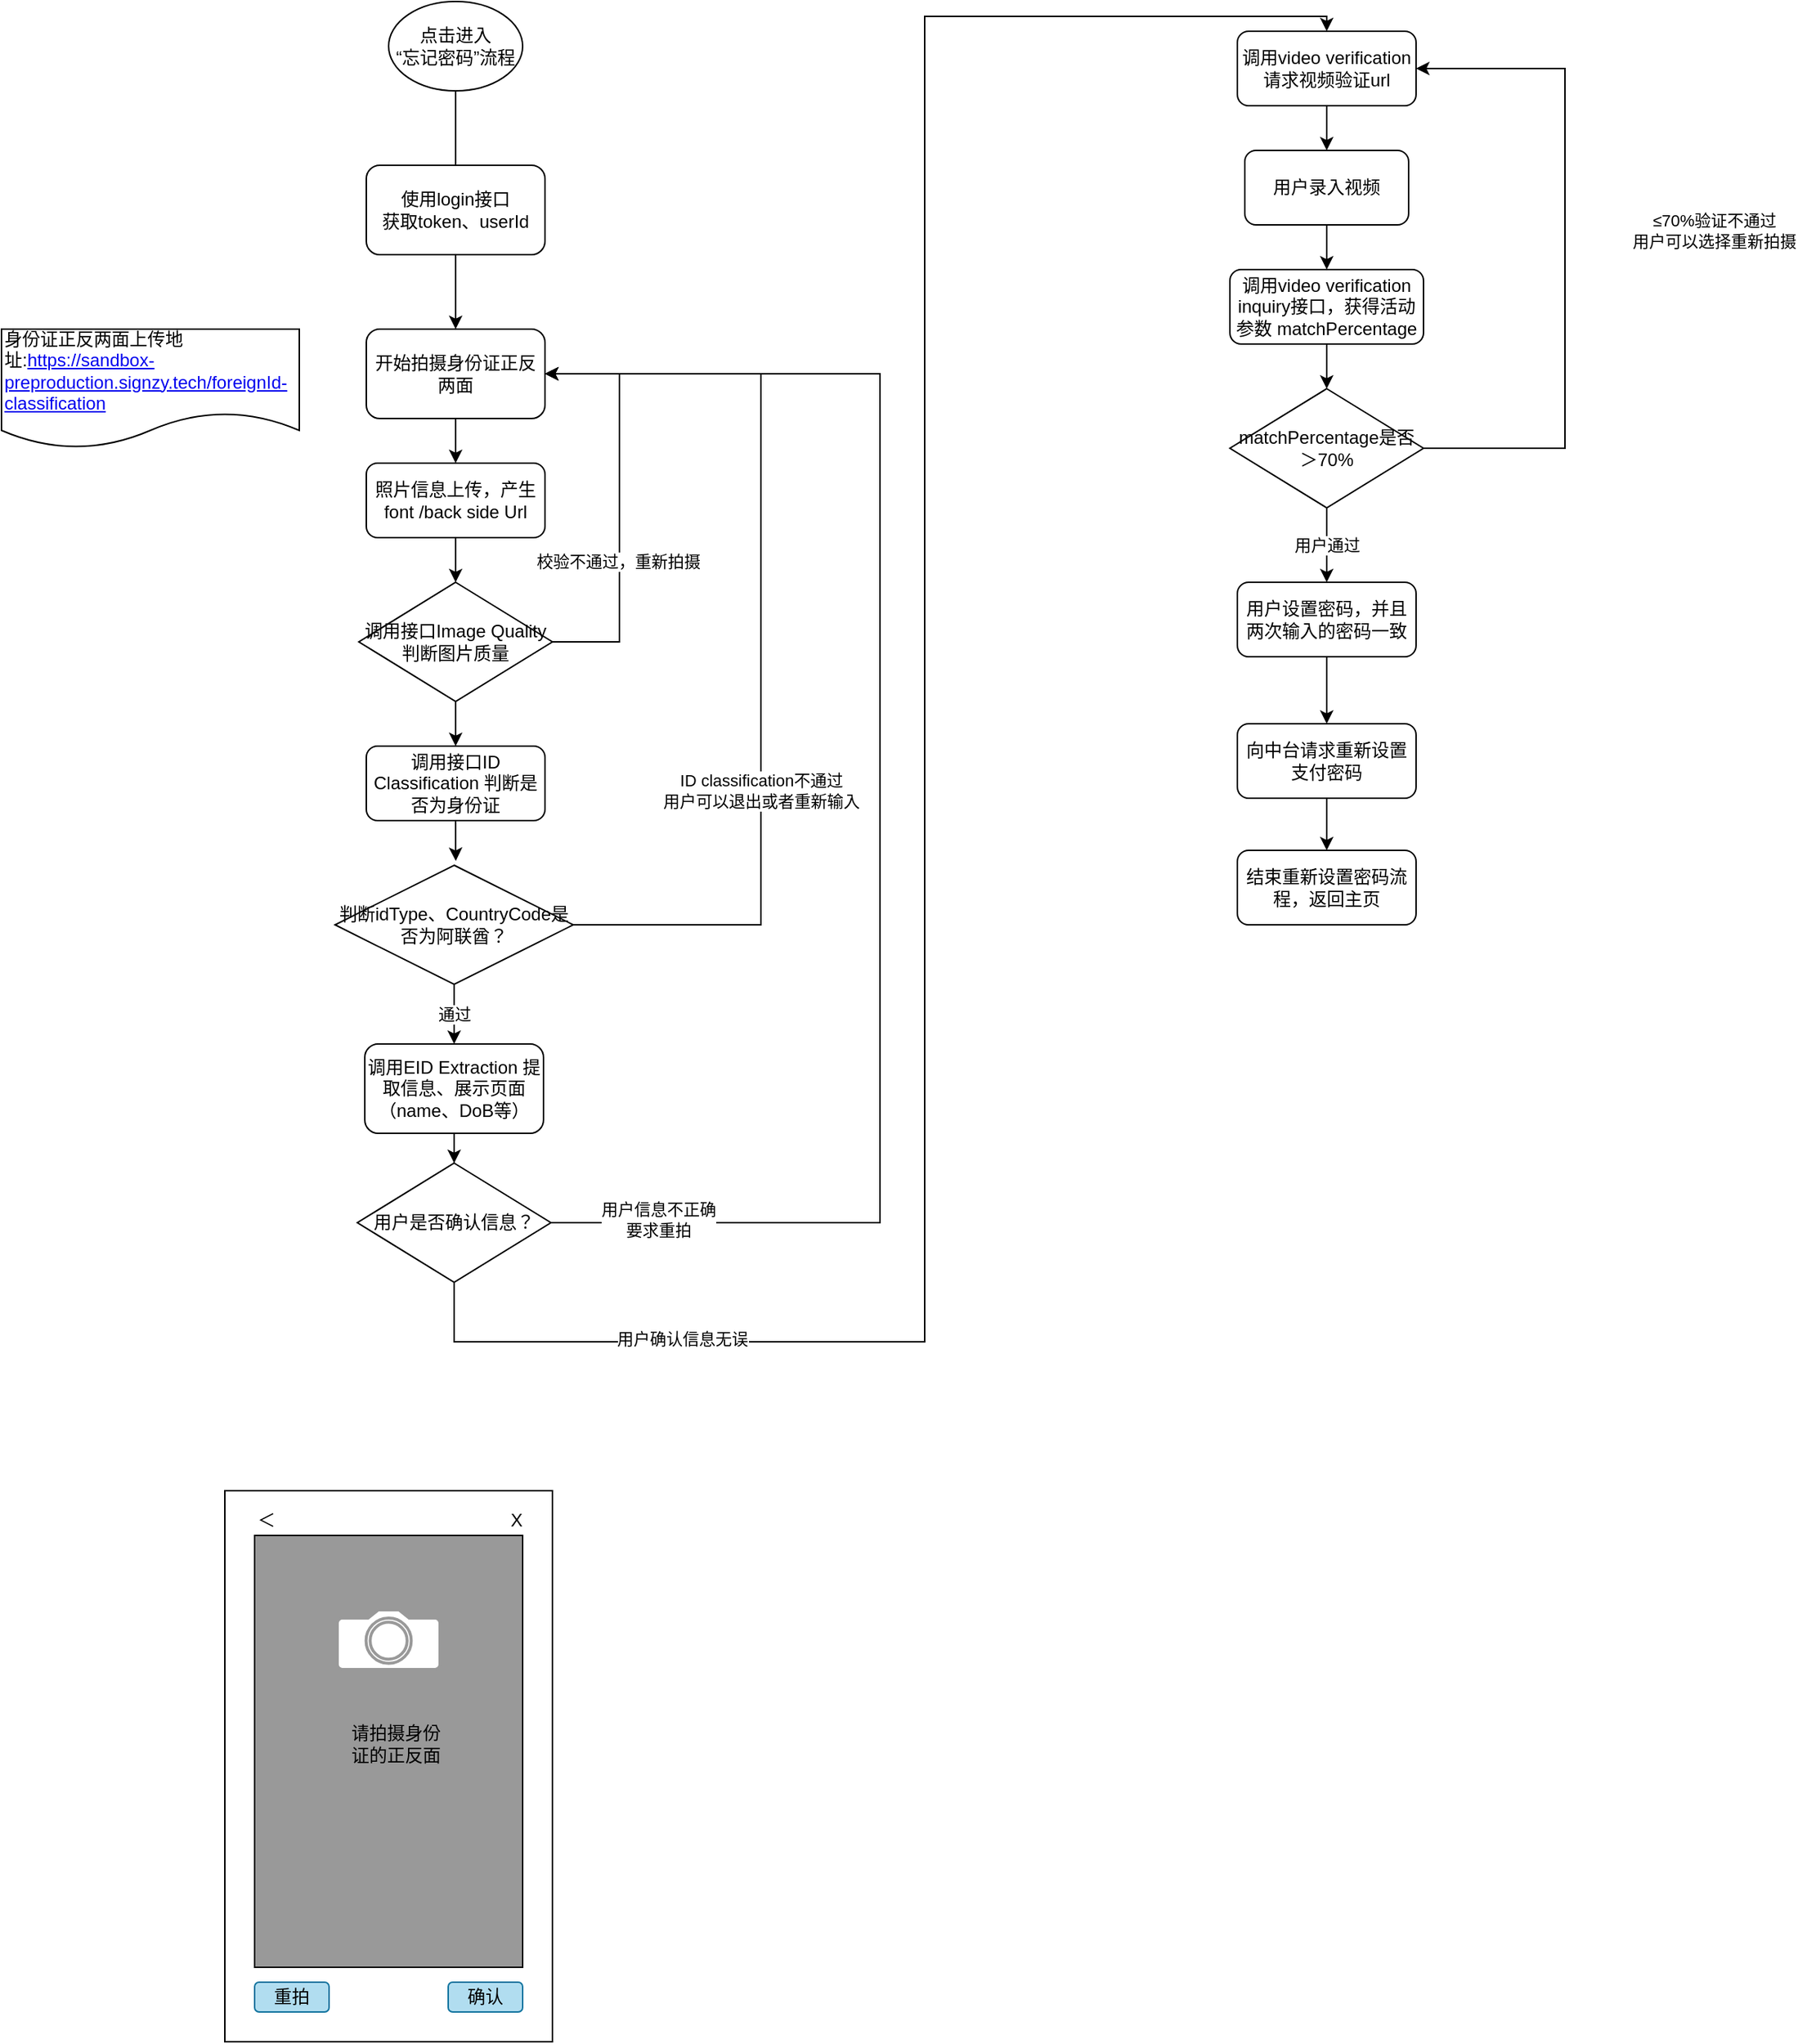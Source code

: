<mxfile version="14.9.3" type="github">
  <diagram id="ma7oZk1mJwbiyzSx7iWD" name="Page-1">
    <mxGraphModel dx="1685" dy="450" grid="1" gridSize="10" guides="1" tooltips="1" connect="1" arrows="1" fold="1" page="1" pageScale="1" pageWidth="827" pageHeight="1169" math="0" shadow="0">
      <root>
        <mxCell id="0" />
        <mxCell id="1" parent="0" />
        <mxCell id="8aktlB1aReq868ipJdgy-2" style="edgeStyle=orthogonalEdgeStyle;rounded=0;orthogonalLoop=1;jettySize=auto;html=1;entryX=0.5;entryY=0;entryDx=0;entryDy=0;" parent="1" source="8aktlB1aReq868ipJdgy-3" target="8aktlB1aReq868ipJdgy-11" edge="1">
          <mxGeometry relative="1" as="geometry" />
        </mxCell>
        <mxCell id="8aktlB1aReq868ipJdgy-3" value="开始拍摄身份证正反两面" style="rounded=1;whiteSpace=wrap;html=1;" parent="1" vertex="1">
          <mxGeometry x="175" y="320" width="120" height="60" as="geometry" />
        </mxCell>
        <mxCell id="8aktlB1aReq868ipJdgy-4" style="edgeStyle=orthogonalEdgeStyle;rounded=0;orthogonalLoop=1;jettySize=auto;html=1;startArrow=none;" parent="1" source="8aktlB1aReq868ipJdgy-31" target="8aktlB1aReq868ipJdgy-3" edge="1">
          <mxGeometry relative="1" as="geometry" />
        </mxCell>
        <mxCell id="8aktlB1aReq868ipJdgy-5" value="点击进入&lt;br&gt;“忘记密码”流程" style="ellipse;whiteSpace=wrap;html=1;" parent="1" vertex="1">
          <mxGeometry x="190" y="100" width="90" height="60" as="geometry" />
        </mxCell>
        <mxCell id="8aktlB1aReq868ipJdgy-6" style="edgeStyle=orthogonalEdgeStyle;rounded=0;orthogonalLoop=1;jettySize=auto;html=1;entryX=1;entryY=0.5;entryDx=0;entryDy=0;" parent="1" source="8aktlB1aReq868ipJdgy-9" target="8aktlB1aReq868ipJdgy-3" edge="1">
          <mxGeometry relative="1" as="geometry">
            <Array as="points">
              <mxPoint x="345" y="530" />
              <mxPoint x="345" y="350" />
            </Array>
          </mxGeometry>
        </mxCell>
        <mxCell id="8aktlB1aReq868ipJdgy-7" value="校验不通过，重新拍摄" style="edgeLabel;html=1;align=center;verticalAlign=middle;resizable=0;points=[];" parent="8aktlB1aReq868ipJdgy-6" vertex="1" connectable="0">
          <mxGeometry x="-0.244" y="1" relative="1" as="geometry">
            <mxPoint y="5" as="offset" />
          </mxGeometry>
        </mxCell>
        <mxCell id="8aktlB1aReq868ipJdgy-8" style="edgeStyle=orthogonalEdgeStyle;rounded=0;orthogonalLoop=1;jettySize=auto;html=1;entryX=0.5;entryY=0;entryDx=0;entryDy=0;" parent="1" source="8aktlB1aReq868ipJdgy-9" target="8aktlB1aReq868ipJdgy-13" edge="1">
          <mxGeometry relative="1" as="geometry" />
        </mxCell>
        <mxCell id="8aktlB1aReq868ipJdgy-9" value="调用接口Image Quality&lt;br&gt;判断图片质量" style="rhombus;whiteSpace=wrap;html=1;" parent="1" vertex="1">
          <mxGeometry x="170" y="490" width="130" height="80" as="geometry" />
        </mxCell>
        <mxCell id="8aktlB1aReq868ipJdgy-10" style="edgeStyle=orthogonalEdgeStyle;rounded=0;orthogonalLoop=1;jettySize=auto;html=1;entryX=0.5;entryY=0;entryDx=0;entryDy=0;" parent="1" source="8aktlB1aReq868ipJdgy-11" target="8aktlB1aReq868ipJdgy-9" edge="1">
          <mxGeometry relative="1" as="geometry" />
        </mxCell>
        <mxCell id="8aktlB1aReq868ipJdgy-11" value="照片信息上传，产生font /back side Url" style="rounded=1;whiteSpace=wrap;html=1;" parent="1" vertex="1">
          <mxGeometry x="175" y="410" width="120" height="50" as="geometry" />
        </mxCell>
        <mxCell id="8aktlB1aReq868ipJdgy-12" style="edgeStyle=orthogonalEdgeStyle;rounded=0;orthogonalLoop=1;jettySize=auto;html=1;entryX=0.507;entryY=-0.036;entryDx=0;entryDy=0;entryPerimeter=0;" parent="1" source="8aktlB1aReq868ipJdgy-13" target="8aktlB1aReq868ipJdgy-37" edge="1">
          <mxGeometry relative="1" as="geometry" />
        </mxCell>
        <mxCell id="8aktlB1aReq868ipJdgy-13" value="调用接口ID Classification 判断是否为身份证" style="rounded=1;whiteSpace=wrap;html=1;" parent="1" vertex="1">
          <mxGeometry x="175" y="600" width="120" height="50" as="geometry" />
        </mxCell>
        <mxCell id="8aktlB1aReq868ipJdgy-14" style="edgeStyle=orthogonalEdgeStyle;rounded=0;orthogonalLoop=1;jettySize=auto;html=1;entryX=1;entryY=0.5;entryDx=0;entryDy=0;" parent="1" source="8aktlB1aReq868ipJdgy-18" target="8aktlB1aReq868ipJdgy-3" edge="1">
          <mxGeometry relative="1" as="geometry">
            <Array as="points">
              <mxPoint x="520" y="920" />
              <mxPoint x="520" y="350" />
            </Array>
          </mxGeometry>
        </mxCell>
        <mxCell id="8aktlB1aReq868ipJdgy-15" value="用户信息不正确&lt;br&gt;要求重拍" style="edgeLabel;html=1;align=center;verticalAlign=middle;resizable=0;points=[];" parent="8aktlB1aReq868ipJdgy-14" vertex="1" connectable="0">
          <mxGeometry x="-0.858" y="2" relative="1" as="geometry">
            <mxPoint as="offset" />
          </mxGeometry>
        </mxCell>
        <mxCell id="8aktlB1aReq868ipJdgy-16" style="edgeStyle=orthogonalEdgeStyle;rounded=0;orthogonalLoop=1;jettySize=auto;html=1;entryX=0.5;entryY=0;entryDx=0;entryDy=0;" parent="1" source="8aktlB1aReq868ipJdgy-18" target="8aktlB1aReq868ipJdgy-41" edge="1">
          <mxGeometry relative="1" as="geometry">
            <Array as="points">
              <mxPoint x="234" y="1000" />
              <mxPoint x="550" y="1000" />
              <mxPoint x="550" y="110" />
              <mxPoint x="820" y="110" />
            </Array>
          </mxGeometry>
        </mxCell>
        <mxCell id="8aktlB1aReq868ipJdgy-17" value="用户确认信息无误" style="edgeLabel;html=1;align=center;verticalAlign=middle;resizable=0;points=[];" parent="8aktlB1aReq868ipJdgy-16" vertex="1" connectable="0">
          <mxGeometry x="-0.748" y="2" relative="1" as="geometry">
            <mxPoint as="offset" />
          </mxGeometry>
        </mxCell>
        <mxCell id="8aktlB1aReq868ipJdgy-18" value="用户是否确认信息？" style="rhombus;whiteSpace=wrap;html=1;" parent="1" vertex="1">
          <mxGeometry x="169" y="880" width="130" height="80" as="geometry" />
        </mxCell>
        <mxCell id="8aktlB1aReq868ipJdgy-19" value="用户通过" style="edgeStyle=orthogonalEdgeStyle;rounded=0;orthogonalLoop=1;jettySize=auto;html=1;exitX=0.5;exitY=1;exitDx=0;exitDy=0;" parent="1" source="8aktlB1aReq868ipJdgy-48" target="8aktlB1aReq868ipJdgy-22" edge="1">
          <mxGeometry relative="1" as="geometry">
            <mxPoint x="694.5" y="600" as="sourcePoint" />
          </mxGeometry>
        </mxCell>
        <mxCell id="8aktlB1aReq868ipJdgy-54" style="edgeStyle=orthogonalEdgeStyle;rounded=0;orthogonalLoop=1;jettySize=auto;html=1;entryX=0.5;entryY=0;entryDx=0;entryDy=0;" parent="1" source="8aktlB1aReq868ipJdgy-22" target="8aktlB1aReq868ipJdgy-53" edge="1">
          <mxGeometry relative="1" as="geometry" />
        </mxCell>
        <mxCell id="8aktlB1aReq868ipJdgy-22" value="用户设置密码，并且两次输入的密码一致" style="rounded=1;whiteSpace=wrap;html=1;" parent="1" vertex="1">
          <mxGeometry x="760" y="490" width="120" height="50" as="geometry" />
        </mxCell>
        <mxCell id="8aktlB1aReq868ipJdgy-31" value="使用login接口&lt;br&gt;获取token、userId" style="rounded=1;whiteSpace=wrap;html=1;" parent="1" vertex="1">
          <mxGeometry x="175" y="210" width="120" height="60" as="geometry" />
        </mxCell>
        <mxCell id="8aktlB1aReq868ipJdgy-32" value="" style="edgeStyle=orthogonalEdgeStyle;rounded=0;orthogonalLoop=1;jettySize=auto;html=1;endArrow=none;" parent="1" source="8aktlB1aReq868ipJdgy-5" target="8aktlB1aReq868ipJdgy-31" edge="1">
          <mxGeometry relative="1" as="geometry">
            <mxPoint x="250.0" y="100.0" as="sourcePoint" />
            <mxPoint x="235.0" y="320" as="targetPoint" />
          </mxGeometry>
        </mxCell>
        <mxCell id="8aktlB1aReq868ipJdgy-33" value="身份证正反两面上传地址:&lt;a href=&quot;https://sandbox-preproduction.signzy.tech/foreignId-classification&quot;&gt;https://sandbox-preproduction.signzy.tech/foreignId-classification&lt;/a&gt;" style="shape=document;whiteSpace=wrap;html=1;boundedLbl=1;align=left;" parent="1" vertex="1">
          <mxGeometry x="-70" y="320" width="200" height="80" as="geometry" />
        </mxCell>
        <mxCell id="8aktlB1aReq868ipJdgy-34" style="edgeStyle=orthogonalEdgeStyle;rounded=0;orthogonalLoop=1;jettySize=auto;html=1;entryX=1;entryY=0.5;entryDx=0;entryDy=0;" parent="1" source="8aktlB1aReq868ipJdgy-37" target="8aktlB1aReq868ipJdgy-3" edge="1">
          <mxGeometry relative="1" as="geometry">
            <Array as="points">
              <mxPoint x="440" y="720" />
              <mxPoint x="440" y="350" />
            </Array>
          </mxGeometry>
        </mxCell>
        <mxCell id="8aktlB1aReq868ipJdgy-35" value="ID classification不通过&lt;br&gt;用户可以退出或者重新输入" style="edgeLabel;html=1;align=center;verticalAlign=middle;resizable=0;points=[];" parent="8aktlB1aReq868ipJdgy-34" vertex="1" connectable="0">
          <mxGeometry x="-0.325" relative="1" as="geometry">
            <mxPoint as="offset" />
          </mxGeometry>
        </mxCell>
        <mxCell id="8aktlB1aReq868ipJdgy-36" value="通过" style="edgeStyle=orthogonalEdgeStyle;rounded=0;orthogonalLoop=1;jettySize=auto;html=1;entryX=0.5;entryY=0;entryDx=0;entryDy=0;" parent="1" source="8aktlB1aReq868ipJdgy-37" target="8aktlB1aReq868ipJdgy-39" edge="1">
          <mxGeometry relative="1" as="geometry" />
        </mxCell>
        <mxCell id="8aktlB1aReq868ipJdgy-37" value="判断idType、CountryCode是否为阿联酋？" style="rhombus;whiteSpace=wrap;html=1;align=center;" parent="1" vertex="1">
          <mxGeometry x="154" y="680" width="160" height="80" as="geometry" />
        </mxCell>
        <mxCell id="8aktlB1aReq868ipJdgy-38" style="edgeStyle=orthogonalEdgeStyle;rounded=0;orthogonalLoop=1;jettySize=auto;html=1;entryX=0.5;entryY=0;entryDx=0;entryDy=0;" parent="1" source="8aktlB1aReq868ipJdgy-39" target="8aktlB1aReq868ipJdgy-18" edge="1">
          <mxGeometry relative="1" as="geometry" />
        </mxCell>
        <mxCell id="8aktlB1aReq868ipJdgy-39" value="调用EID Extraction 提取信息、展示页面（name、DoB等）" style="rounded=1;whiteSpace=wrap;html=1;align=center;" parent="1" vertex="1">
          <mxGeometry x="174" y="800" width="120" height="60" as="geometry" />
        </mxCell>
        <mxCell id="8aktlB1aReq868ipJdgy-40" style="edgeStyle=orthogonalEdgeStyle;rounded=0;orthogonalLoop=1;jettySize=auto;html=1;" parent="1" source="8aktlB1aReq868ipJdgy-41" target="8aktlB1aReq868ipJdgy-43" edge="1">
          <mxGeometry relative="1" as="geometry" />
        </mxCell>
        <mxCell id="8aktlB1aReq868ipJdgy-41" value="调用video verification&lt;br&gt;请求视频验证url" style="rounded=1;whiteSpace=wrap;html=1;" parent="1" vertex="1">
          <mxGeometry x="760" y="120" width="120" height="50" as="geometry" />
        </mxCell>
        <mxCell id="8aktlB1aReq868ipJdgy-42" style="edgeStyle=orthogonalEdgeStyle;rounded=0;orthogonalLoop=1;jettySize=auto;html=1;entryX=0.5;entryY=0;entryDx=0;entryDy=0;" parent="1" source="8aktlB1aReq868ipJdgy-43" target="8aktlB1aReq868ipJdgy-45" edge="1">
          <mxGeometry relative="1" as="geometry" />
        </mxCell>
        <mxCell id="8aktlB1aReq868ipJdgy-43" value="用户录入视频" style="rounded=1;whiteSpace=wrap;html=1;align=center;" parent="1" vertex="1">
          <mxGeometry x="765" y="200" width="110" height="50" as="geometry" />
        </mxCell>
        <mxCell id="8aktlB1aReq868ipJdgy-44" style="edgeStyle=orthogonalEdgeStyle;rounded=0;orthogonalLoop=1;jettySize=auto;html=1;entryX=0.5;entryY=0;entryDx=0;entryDy=0;" parent="1" source="8aktlB1aReq868ipJdgy-45" target="8aktlB1aReq868ipJdgy-48" edge="1">
          <mxGeometry relative="1" as="geometry" />
        </mxCell>
        <mxCell id="8aktlB1aReq868ipJdgy-45" value="调用video verification inquiry接口，获得活动参数 matchPercentage" style="rounded=1;whiteSpace=wrap;html=1;align=center;" parent="1" vertex="1">
          <mxGeometry x="755" y="280" width="130" height="50" as="geometry" />
        </mxCell>
        <mxCell id="8aktlB1aReq868ipJdgy-46" style="edgeStyle=orthogonalEdgeStyle;rounded=0;orthogonalLoop=1;jettySize=auto;html=1;entryX=1;entryY=0.5;entryDx=0;entryDy=0;" parent="1" source="8aktlB1aReq868ipJdgy-48" target="8aktlB1aReq868ipJdgy-41" edge="1">
          <mxGeometry relative="1" as="geometry">
            <Array as="points">
              <mxPoint x="980" y="400" />
              <mxPoint x="980" y="145" />
            </Array>
          </mxGeometry>
        </mxCell>
        <mxCell id="8aktlB1aReq868ipJdgy-47" value="≤70%验证不通过&lt;br&gt;用户可以选择重新拍摄" style="edgeLabel;html=1;align=center;verticalAlign=middle;resizable=0;points=[];" parent="8aktlB1aReq868ipJdgy-46" vertex="1" connectable="0">
          <mxGeometry x="0.051" y="-3" relative="1" as="geometry">
            <mxPoint x="97" y="-5" as="offset" />
          </mxGeometry>
        </mxCell>
        <mxCell id="8aktlB1aReq868ipJdgy-48" value="matchPercentage是否＞70%" style="rhombus;whiteSpace=wrap;html=1;" parent="1" vertex="1">
          <mxGeometry x="755" y="360" width="130" height="80" as="geometry" />
        </mxCell>
        <mxCell id="8aktlB1aReq868ipJdgy-56" style="edgeStyle=orthogonalEdgeStyle;rounded=0;orthogonalLoop=1;jettySize=auto;html=1;" parent="1" source="8aktlB1aReq868ipJdgy-53" target="8aktlB1aReq868ipJdgy-55" edge="1">
          <mxGeometry relative="1" as="geometry" />
        </mxCell>
        <mxCell id="8aktlB1aReq868ipJdgy-53" value="向中台请求重新设置支付密码" style="rounded=1;whiteSpace=wrap;html=1;" parent="1" vertex="1">
          <mxGeometry x="760" y="585" width="120" height="50" as="geometry" />
        </mxCell>
        <mxCell id="8aktlB1aReq868ipJdgy-55" value="结束重新设置密码流程，返回主页" style="rounded=1;whiteSpace=wrap;html=1;" parent="1" vertex="1">
          <mxGeometry x="760" y="670" width="120" height="50" as="geometry" />
        </mxCell>
        <mxCell id="QiaWCLHm6xr3mOAguZ0Y-1" value="" style="rounded=0;whiteSpace=wrap;html=1;" vertex="1" parent="1">
          <mxGeometry x="80" y="1100" width="220" height="370" as="geometry" />
        </mxCell>
        <mxCell id="QiaWCLHm6xr3mOAguZ0Y-2" value="" style="rounded=0;whiteSpace=wrap;html=1;fillColor=#999999;" vertex="1" parent="1">
          <mxGeometry x="100" y="1130" width="180" height="290" as="geometry" />
        </mxCell>
        <mxCell id="QiaWCLHm6xr3mOAguZ0Y-4" value="＜" style="text;html=1;strokeColor=none;fillColor=none;align=left;verticalAlign=middle;whiteSpace=wrap;rounded=0;" vertex="1" parent="1">
          <mxGeometry x="100" y="1110" width="40" height="20" as="geometry" />
        </mxCell>
        <mxCell id="QiaWCLHm6xr3mOAguZ0Y-5" value="X" style="text;html=1;strokeColor=none;fillColor=none;align=left;verticalAlign=middle;whiteSpace=wrap;rounded=0;" vertex="1" parent="1">
          <mxGeometry x="270" y="1110" width="40" height="20" as="geometry" />
        </mxCell>
        <mxCell id="QiaWCLHm6xr3mOAguZ0Y-6" value="重拍" style="rounded=1;whiteSpace=wrap;html=1;fillColor=#b1ddf0;strokeColor=#10739e;" vertex="1" parent="1">
          <mxGeometry x="100" y="1430" width="50" height="20" as="geometry" />
        </mxCell>
        <mxCell id="QiaWCLHm6xr3mOAguZ0Y-7" value="确认" style="rounded=1;whiteSpace=wrap;html=1;fillColor=#b1ddf0;strokeColor=#10739e;" vertex="1" parent="1">
          <mxGeometry x="230" y="1430" width="50" height="20" as="geometry" />
        </mxCell>
        <mxCell id="QiaWCLHm6xr3mOAguZ0Y-8" value="" style="html=1;verticalLabelPosition=bottom;align=center;labelBackgroundColor=#ffffff;verticalAlign=top;strokeWidth=2;shadow=0;dashed=0;shape=mxgraph.ios7.icons.camera;fillColor=#FFFFFF;strokeColor=#999999;" vertex="1" parent="1">
          <mxGeometry x="155.52" y="1180" width="68.97" height="40" as="geometry" />
        </mxCell>
        <mxCell id="QiaWCLHm6xr3mOAguZ0Y-9" value="请拍摄身份证的正反面" style="text;html=1;strokeColor=none;fillColor=none;align=center;verticalAlign=middle;whiteSpace=wrap;rounded=0;" vertex="1" parent="1">
          <mxGeometry x="160" y="1260" width="70" height="20" as="geometry" />
        </mxCell>
      </root>
    </mxGraphModel>
  </diagram>
</mxfile>
